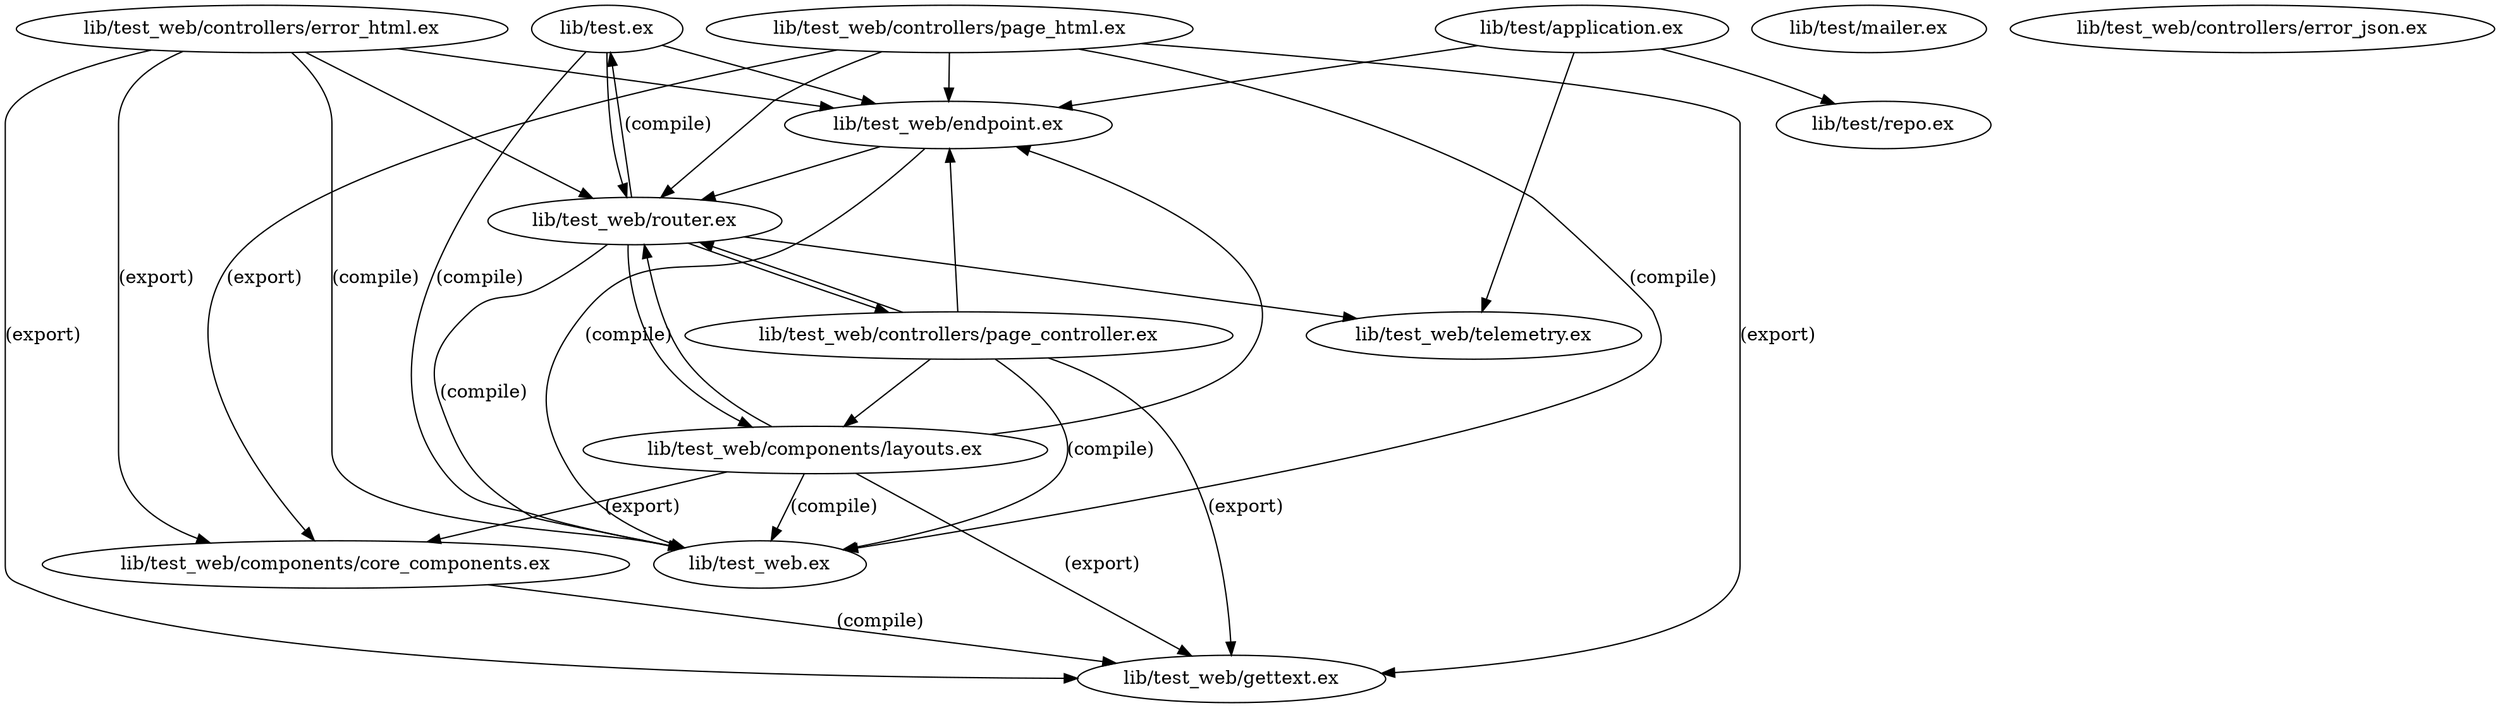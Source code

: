 digraph "xref graph" {
  "lib/test.ex"
  "lib/test.ex" -> "lib/test_web.ex" [label="(compile)"]
  "lib/test.ex" -> "lib/test_web/endpoint.ex"
  "lib/test_web/endpoint.ex" -> "lib/test_web.ex" [label="(compile)"]
  "lib/test_web/endpoint.ex" -> "lib/test_web/router.ex"
  "lib/test_web/router.ex" -> "lib/test.ex" [label="(compile)"]
  "lib/test_web/router.ex" -> "lib/test_web.ex" [label="(compile)"]
  "lib/test_web/router.ex" -> "lib/test_web/components/layouts.ex"
  "lib/test_web/components/layouts.ex" -> "lib/test_web.ex" [label="(compile)"]
  "lib/test_web/components/layouts.ex" -> "lib/test_web/components/core_components.ex" [label="(export)"]
  "lib/test_web/components/core_components.ex" -> "lib/test_web/gettext.ex" [label="(compile)"]
  "lib/test_web/components/layouts.ex" -> "lib/test_web/endpoint.ex"
  "lib/test_web/components/layouts.ex" -> "lib/test_web/gettext.ex" [label="(export)"]
  "lib/test_web/components/layouts.ex" -> "lib/test_web/router.ex"
  "lib/test_web/router.ex" -> "lib/test_web/controllers/page_controller.ex"
  "lib/test_web/controllers/page_controller.ex" -> "lib/test_web.ex" [label="(compile)"]
  "lib/test_web/controllers/page_controller.ex" -> "lib/test_web/components/layouts.ex"
  "lib/test_web/controllers/page_controller.ex" -> "lib/test_web/endpoint.ex"
  "lib/test_web/controllers/page_controller.ex" -> "lib/test_web/gettext.ex" [label="(export)"]
  "lib/test_web/controllers/page_controller.ex" -> "lib/test_web/router.ex"
  "lib/test_web/router.ex" -> "lib/test_web/telemetry.ex"
  "lib/test.ex" -> "lib/test_web/router.ex"
  "lib/test/application.ex"
  "lib/test/application.ex" -> "lib/test/repo.ex"
  "lib/test/application.ex" -> "lib/test_web/endpoint.ex"
  "lib/test/application.ex" -> "lib/test_web/telemetry.ex"
  "lib/test/mailer.ex"
  "lib/test/repo.ex"
  "lib/test_web.ex"
  "lib/test_web/components/core_components.ex"
  "lib/test_web/components/layouts.ex"
  "lib/test_web/controllers/error_html.ex"
  "lib/test_web/controllers/error_html.ex" -> "lib/test_web.ex" [label="(compile)"]
  "lib/test_web/controllers/error_html.ex" -> "lib/test_web/components/core_components.ex" [label="(export)"]
  "lib/test_web/controllers/error_html.ex" -> "lib/test_web/endpoint.ex"
  "lib/test_web/controllers/error_html.ex" -> "lib/test_web/gettext.ex" [label="(export)"]
  "lib/test_web/controllers/error_html.ex" -> "lib/test_web/router.ex"
  "lib/test_web/controllers/error_json.ex"
  "lib/test_web/controllers/page_controller.ex"
  "lib/test_web/controllers/page_html.ex"
  "lib/test_web/controllers/page_html.ex" -> "lib/test_web.ex" [label="(compile)"]
  "lib/test_web/controllers/page_html.ex" -> "lib/test_web/components/core_components.ex" [label="(export)"]
  "lib/test_web/controllers/page_html.ex" -> "lib/test_web/endpoint.ex"
  "lib/test_web/controllers/page_html.ex" -> "lib/test_web/gettext.ex" [label="(export)"]
  "lib/test_web/controllers/page_html.ex" -> "lib/test_web/router.ex"
  "lib/test_web/endpoint.ex"
  "lib/test_web/gettext.ex"
  "lib/test_web/router.ex"
  "lib/test_web/telemetry.ex"
}
